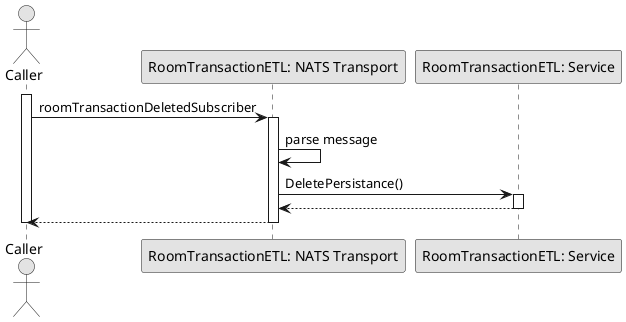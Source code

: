 @startuml SubscribeRTDeleted

skinparam ConditionStyle hline
skinparam Monochrome true
skinparam Shadowing false

actor Caller
participant "RoomTransactionETL: NATS Transport" as RoomTransactionETLNATSTransport
participant "RoomTransactionETL: Service" as RoomTransactionETLService

activate Caller

Caller->RoomTransactionETLNATSTransport: roomTransactionDeletedSubscriber
activate RoomTransactionETLNATSTransport
RoomTransactionETLNATSTransport->RoomTransactionETLNATSTransport: parse message
RoomTransactionETLNATSTransport->RoomTransactionETLService: DeletePersistance()
activate RoomTransactionETLService
RoomTransactionETLService-->RoomTransactionETLNATSTransport
deactivate RoomTransactionETLService
RoomTransactionETLNATSTransport-->Caller
deactivate RoomTransactionETLNATSTransport

deactivate Caller

@enduml